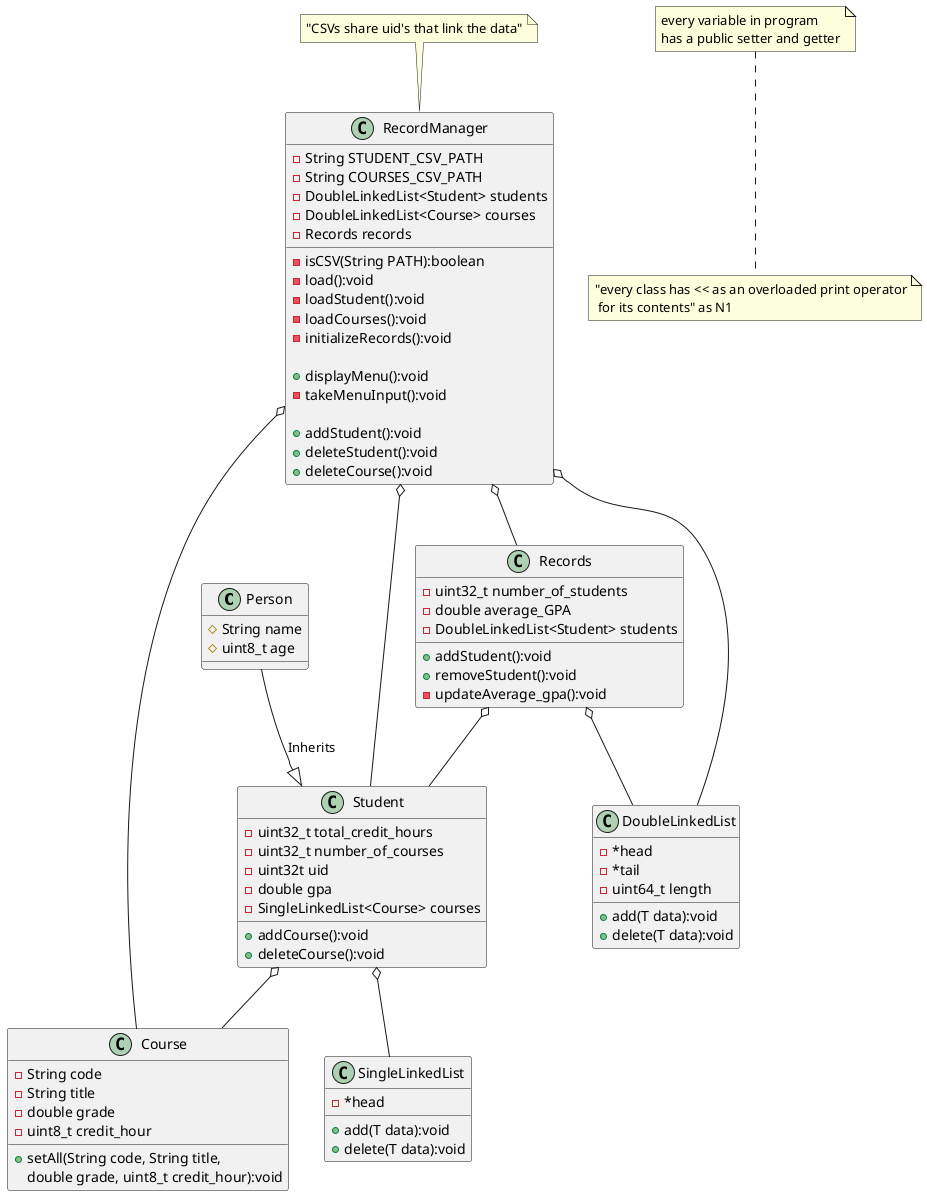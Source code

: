 @startuml

class Person {
    #String name
    #uint8_t age
}

class Course {
    -String code
    -String title
    -double grade
    -uint8_t credit_hour

    +setAll(String code, String title,
        double grade, uint8_t credit_hour):void
}
class SingleLinkedList{
    -*head

    +add(T data):void
    +delete(T data):void
}
class DoubleLinkedList{
    -*head
    -*tail
    -uint64_t length

    +add(T data):void
    +delete(T data):void

}
class RecordManager{
    -String STUDENT_CSV_PATH
    -String COURSES_CSV_PATH
    -DoubleLinkedList<Student> students
    -DoubleLinkedList<Course> courses
    -Records records

    -isCSV(String PATH):boolean
    -load():void
    -loadStudent():void
    -loadCourses():void
    -initializeRecords():void

    +displayMenu():void
    -takeMenuInput():void

    +addStudent():void
    +deleteStudent():void
    +deleteCourse():void
}
class Student{
    -uint32_t total_credit_hours
    -uint32_t number_of_courses
    -uint32t uid
    -double gpa
    -SingleLinkedList<Course> courses

    +addCourse():void
    +deleteCourse():void
}
class Records{
    -uint32_t number_of_students
    -double average_GPA
    -DoubleLinkedList<Student> students

    +addStudent():void
    +removeStudent():void
    -updateAverage_gpa():void
}
Person --|> Student : Inherits
Student o-- SingleLinkedList
Records o-- DoubleLinkedList
Student o-- Course
Records o-- Student
RecordManager o-- DoubleLinkedList
RecordManager o-- Records
RecordManager o-- Student
RecordManager o-- Course

class Person
note "every variable in program\nhas a public setter and getter" as N2
note bottom of N2 : "every class has << as an overloaded print operator\n for its contents" as N1
note top of RecordManager : "CSVs share uid's that link the data"
@enduml


